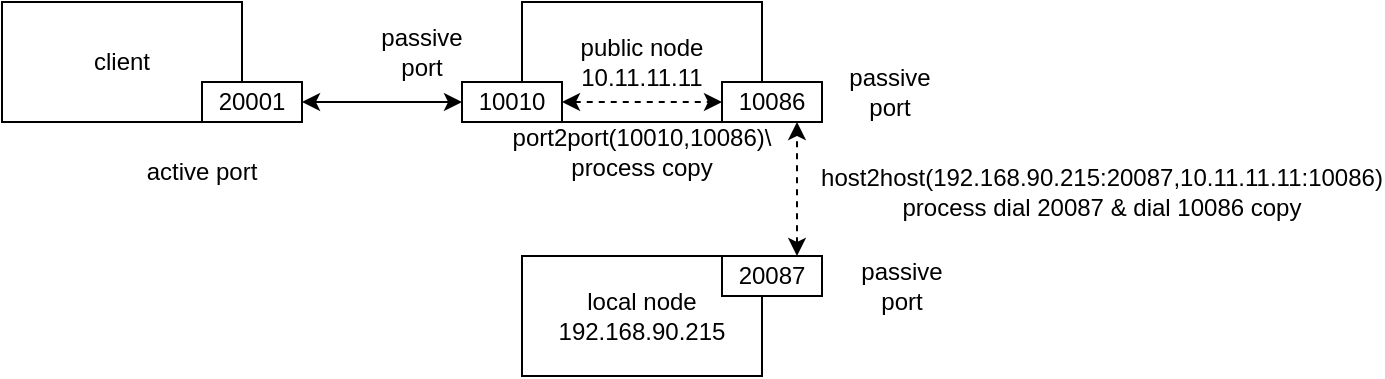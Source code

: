 <mxfile version="21.2.2" type="github">
  <diagram name="第 1 页" id="QzQvl7RkcnfHtPbONu5G">
    <mxGraphModel dx="2261" dy="764" grid="1" gridSize="10" guides="1" tooltips="1" connect="1" arrows="1" fold="1" page="1" pageScale="1" pageWidth="827" pageHeight="1169" math="0" shadow="0">
      <root>
        <mxCell id="0" />
        <mxCell id="1" parent="0" />
        <mxCell id="EEWJjIin1MLQcfQot93i-2" value="public node&lt;br&gt;10.11.11.11" style="rounded=0;whiteSpace=wrap;html=1;" vertex="1" parent="1">
          <mxGeometry x="230" y="190" width="120" height="60" as="geometry" />
        </mxCell>
        <mxCell id="EEWJjIin1MLQcfQot93i-4" value="10086" style="rounded=0;whiteSpace=wrap;html=1;" vertex="1" parent="1">
          <mxGeometry x="330" y="230" width="50" height="20" as="geometry" />
        </mxCell>
        <mxCell id="EEWJjIin1MLQcfQot93i-5" value="10010" style="rounded=0;whiteSpace=wrap;html=1;" vertex="1" parent="1">
          <mxGeometry x="200" y="230" width="50" height="20" as="geometry" />
        </mxCell>
        <mxCell id="EEWJjIin1MLQcfQot93i-6" value="local node&lt;br&gt;192.168.90.215" style="rounded=0;whiteSpace=wrap;html=1;" vertex="1" parent="1">
          <mxGeometry x="230" y="317" width="120" height="60" as="geometry" />
        </mxCell>
        <mxCell id="EEWJjIin1MLQcfQot93i-7" value="20087" style="rounded=0;whiteSpace=wrap;html=1;" vertex="1" parent="1">
          <mxGeometry x="330" y="317" width="50" height="20" as="geometry" />
        </mxCell>
        <mxCell id="EEWJjIin1MLQcfQot93i-9" value="client" style="rounded=0;whiteSpace=wrap;html=1;" vertex="1" parent="1">
          <mxGeometry x="-30" y="190" width="120" height="60" as="geometry" />
        </mxCell>
        <mxCell id="EEWJjIin1MLQcfQot93i-11" value="20001" style="rounded=0;whiteSpace=wrap;html=1;" vertex="1" parent="1">
          <mxGeometry x="70" y="230" width="50" height="20" as="geometry" />
        </mxCell>
        <mxCell id="EEWJjIin1MLQcfQot93i-13" value="" style="endArrow=classic;startArrow=classic;html=1;rounded=0;entryX=0.75;entryY=1;entryDx=0;entryDy=0;exitX=0.75;exitY=0;exitDx=0;exitDy=0;dashed=1;" edge="1" parent="1" source="EEWJjIin1MLQcfQot93i-7" target="EEWJjIin1MLQcfQot93i-4">
          <mxGeometry width="50" height="50" relative="1" as="geometry">
            <mxPoint x="460" y="380" as="sourcePoint" />
            <mxPoint x="510" y="330" as="targetPoint" />
          </mxGeometry>
        </mxCell>
        <mxCell id="EEWJjIin1MLQcfQot93i-14" value="" style="endArrow=classic;startArrow=classic;html=1;rounded=0;exitX=1;exitY=0.5;exitDx=0;exitDy=0;" edge="1" parent="1" source="EEWJjIin1MLQcfQot93i-11">
          <mxGeometry width="50" height="50" relative="1" as="geometry">
            <mxPoint x="150" y="290" as="sourcePoint" />
            <mxPoint x="200" y="240" as="targetPoint" />
          </mxGeometry>
        </mxCell>
        <mxCell id="EEWJjIin1MLQcfQot93i-15" value="port2port(10010,10086)\&lt;br&gt;process copy" style="text;html=1;strokeColor=none;fillColor=none;align=center;verticalAlign=middle;whiteSpace=wrap;rounded=0;" vertex="1" parent="1">
          <mxGeometry x="260" y="250" width="60" height="30" as="geometry" />
        </mxCell>
        <mxCell id="EEWJjIin1MLQcfQot93i-16" value="" style="endArrow=classic;startArrow=classic;html=1;rounded=0;exitX=1;exitY=0.5;exitDx=0;exitDy=0;dashed=1;" edge="1" parent="1" source="EEWJjIin1MLQcfQot93i-5">
          <mxGeometry width="50" height="50" relative="1" as="geometry">
            <mxPoint x="280" y="290" as="sourcePoint" />
            <mxPoint x="330" y="240" as="targetPoint" />
          </mxGeometry>
        </mxCell>
        <mxCell id="EEWJjIin1MLQcfQot93i-17" value="host2host(192.168.90.215:20087,10.11.11.11:10086)&lt;br&gt;process dial 20087 &amp;amp; dial 10086 copy" style="text;html=1;strokeColor=none;fillColor=none;align=center;verticalAlign=middle;whiteSpace=wrap;rounded=0;" vertex="1" parent="1">
          <mxGeometry x="490" y="270" width="60" height="30" as="geometry" />
        </mxCell>
        <mxCell id="EEWJjIin1MLQcfQot93i-18" value="passive port" style="text;html=1;strokeColor=none;fillColor=none;align=center;verticalAlign=middle;whiteSpace=wrap;rounded=0;" vertex="1" parent="1">
          <mxGeometry x="384" y="220" width="60" height="30" as="geometry" />
        </mxCell>
        <mxCell id="EEWJjIin1MLQcfQot93i-19" value="passive port" style="text;html=1;strokeColor=none;fillColor=none;align=center;verticalAlign=middle;whiteSpace=wrap;rounded=0;" vertex="1" parent="1">
          <mxGeometry x="150" y="200" width="60" height="30" as="geometry" />
        </mxCell>
        <mxCell id="EEWJjIin1MLQcfQot93i-22" value="active port" style="text;html=1;strokeColor=none;fillColor=none;align=center;verticalAlign=middle;whiteSpace=wrap;rounded=0;" vertex="1" parent="1">
          <mxGeometry x="40" y="260" width="60" height="30" as="geometry" />
        </mxCell>
        <mxCell id="EEWJjIin1MLQcfQot93i-23" value="passive port" style="text;html=1;strokeColor=none;fillColor=none;align=center;verticalAlign=middle;whiteSpace=wrap;rounded=0;" vertex="1" parent="1">
          <mxGeometry x="390" y="317" width="60" height="30" as="geometry" />
        </mxCell>
      </root>
    </mxGraphModel>
  </diagram>
</mxfile>

